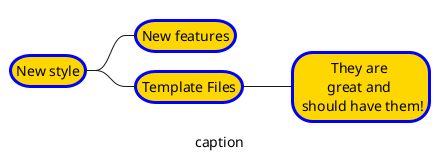 {
  "sha1": "ash0uxot1dpvfl1160a0bw2eyx850rm",
  "insertion": {
    "when": "2024-05-30T20:48:21.946Z",
    "user": "plantuml@gmail.com"
  }
}
@startmindmap


<style>
node {
    Padding 6
    HorizontalAlignment center
    LineColor blue
    LineThickness 3.0
    BackgroundColor gold
    RoundCorner 40
}

</style>

* New style
** New features
** Template Files
*** They are \ngreat and \n should have them!

caption caption

@endmindmap
